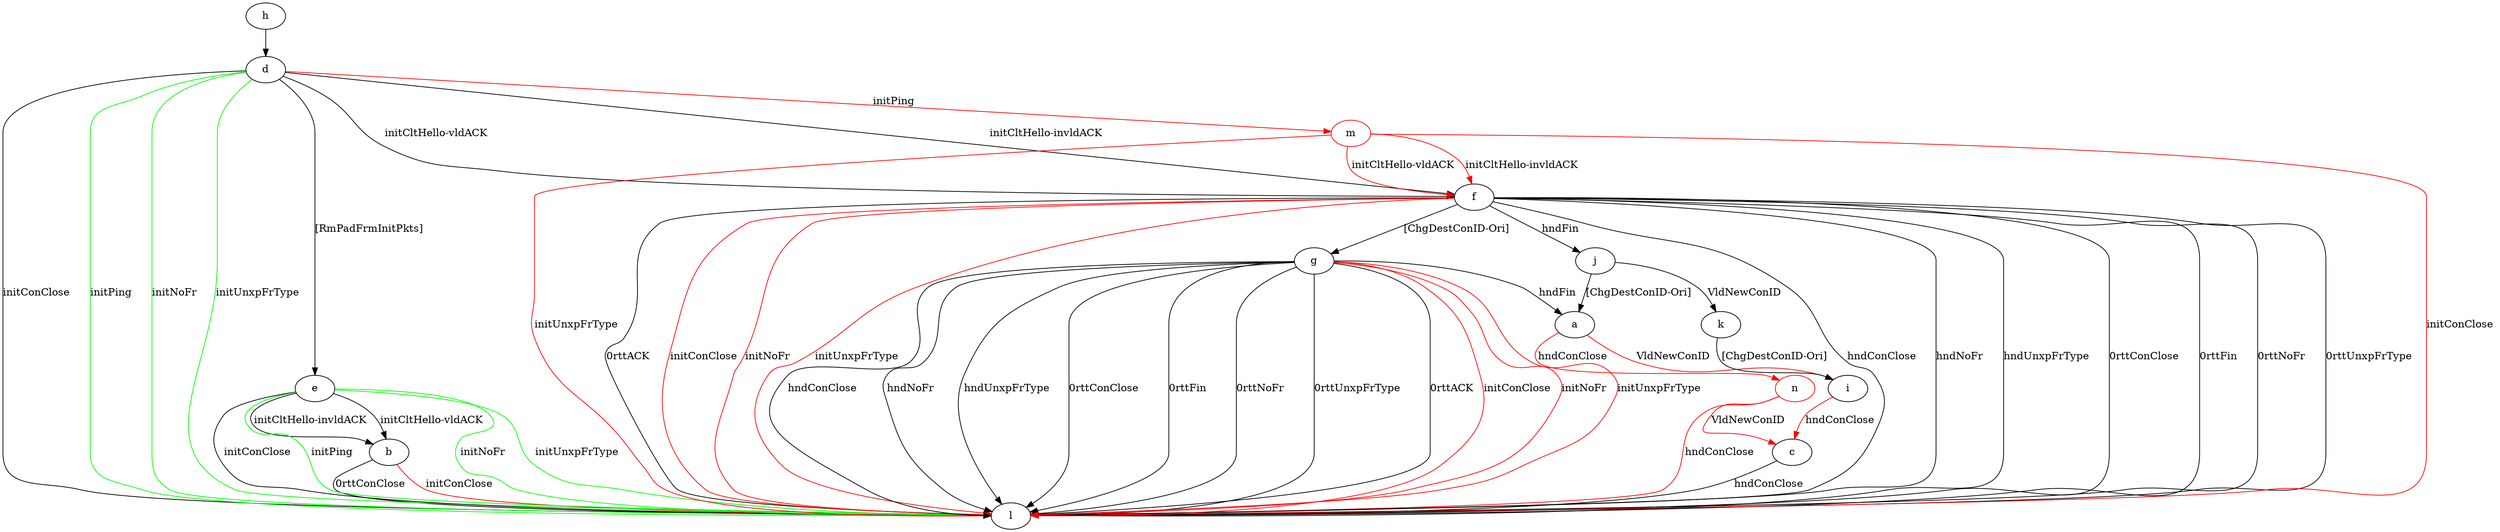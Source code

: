 digraph "" {
	a -> i	[key=0,
		color=red,
		label="VldNewConID "];
	n	[color=red];
	a -> n	[key=0,
		color=red,
		label="hndConClose "];
	b -> l	[key=0,
		label="0rttConClose "];
	b -> l	[key=1,
		color=red,
		label="initConClose "];
	c -> l	[key=0,
		label="hndConClose "];
	d -> e	[key=0,
		label="[RmPadFrmInitPkts] "];
	d -> f	[key=0,
		label="initCltHello-vldACK "];
	d -> f	[key=1,
		label="initCltHello-invldACK "];
	d -> l	[key=0,
		label="initConClose "];
	d -> l	[key=1,
		color=green,
		label="initPing "];
	d -> l	[key=2,
		color=green,
		label="initNoFr "];
	d -> l	[key=3,
		color=green,
		label="initUnxpFrType "];
	m	[color=red];
	d -> m	[key=0,
		color=red,
		label="initPing "];
	e -> b	[key=0,
		label="initCltHello-vldACK "];
	e -> b	[key=1,
		label="initCltHello-invldACK "];
	e -> l	[key=0,
		label="initConClose "];
	e -> l	[key=1,
		color=green,
		label="initPing "];
	e -> l	[key=2,
		color=green,
		label="initNoFr "];
	e -> l	[key=3,
		color=green,
		label="initUnxpFrType "];
	f -> g	[key=0,
		label="[ChgDestConID-Ori] "];
	f -> j	[key=0,
		label="hndFin "];
	f -> l	[key=0,
		label="hndConClose "];
	f -> l	[key=1,
		label="hndNoFr "];
	f -> l	[key=2,
		label="hndUnxpFrType "];
	f -> l	[key=3,
		label="0rttConClose "];
	f -> l	[key=4,
		label="0rttFin "];
	f -> l	[key=5,
		label="0rttNoFr "];
	f -> l	[key=6,
		label="0rttUnxpFrType "];
	f -> l	[key=7,
		label="0rttACK "];
	f -> l	[key=8,
		color=red,
		label="initConClose "];
	f -> l	[key=9,
		color=red,
		label="initNoFr "];
	f -> l	[key=10,
		color=red,
		label="initUnxpFrType "];
	g -> a	[key=0,
		label="hndFin "];
	g -> l	[key=0,
		label="hndConClose "];
	g -> l	[key=1,
		label="hndNoFr "];
	g -> l	[key=2,
		label="hndUnxpFrType "];
	g -> l	[key=3,
		label="0rttConClose "];
	g -> l	[key=4,
		label="0rttFin "];
	g -> l	[key=5,
		label="0rttNoFr "];
	g -> l	[key=6,
		label="0rttUnxpFrType "];
	g -> l	[key=7,
		label="0rttACK "];
	g -> l	[key=8,
		color=red,
		label="initConClose "];
	g -> l	[key=9,
		color=red,
		label="initNoFr "];
	g -> l	[key=10,
		color=red,
		label="initUnxpFrType "];
	h -> d	[key=0];
	i -> c	[key=0,
		color=red,
		label="hndConClose "];
	j -> a	[key=0,
		label="[ChgDestConID-Ori] "];
	j -> k	[key=0,
		label="VldNewConID "];
	k -> i	[key=0,
		label="[ChgDestConID-Ori] "];
	m -> f	[key=0,
		color=red,
		label="initCltHello-vldACK "];
	m -> f	[key=1,
		color=red,
		label="initCltHello-invldACK "];
	m -> l	[key=0,
		color=red,
		label="initConClose "];
	m -> l	[key=1,
		color=red,
		label="initUnxpFrType "];
	n -> c	[key=0,
		color=red,
		label="VldNewConID "];
	n -> l	[key=0,
		color=red,
		label="hndConClose "];
}
